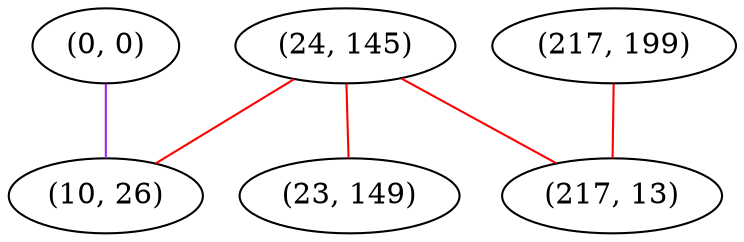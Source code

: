 graph "" {
"(0, 0)";
"(24, 145)";
"(217, 199)";
"(217, 13)";
"(23, 149)";
"(10, 26)";
"(0, 0)" -- "(10, 26)"  [color=purple, key=0, weight=4];
"(24, 145)" -- "(217, 13)"  [color=red, key=0, weight=1];
"(24, 145)" -- "(23, 149)"  [color=red, key=0, weight=1];
"(24, 145)" -- "(10, 26)"  [color=red, key=0, weight=1];
"(217, 199)" -- "(217, 13)"  [color=red, key=0, weight=1];
}
